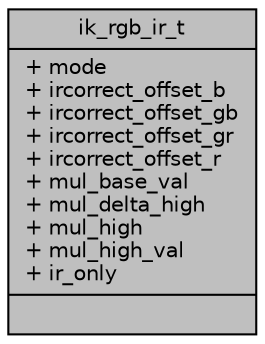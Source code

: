 digraph "ik_rgb_ir_t"
{
 // INTERACTIVE_SVG=YES
 // LATEX_PDF_SIZE
  bgcolor="transparent";
  edge [fontname="Helvetica",fontsize="10",labelfontname="Helvetica",labelfontsize="10"];
  node [fontname="Helvetica",fontsize="10",shape=record];
  Node1 [label="{ik_rgb_ir_t\n|+ mode\l+ ircorrect_offset_b\l+ ircorrect_offset_gb\l+ ircorrect_offset_gr\l+ ircorrect_offset_r\l+ mul_base_val\l+ mul_delta_high\l+ mul_high\l+ mul_high_val\l+ ir_only\l|}",height=0.2,width=0.4,color="black", fillcolor="grey75", style="filled", fontcolor="black",tooltip=" "];
}
